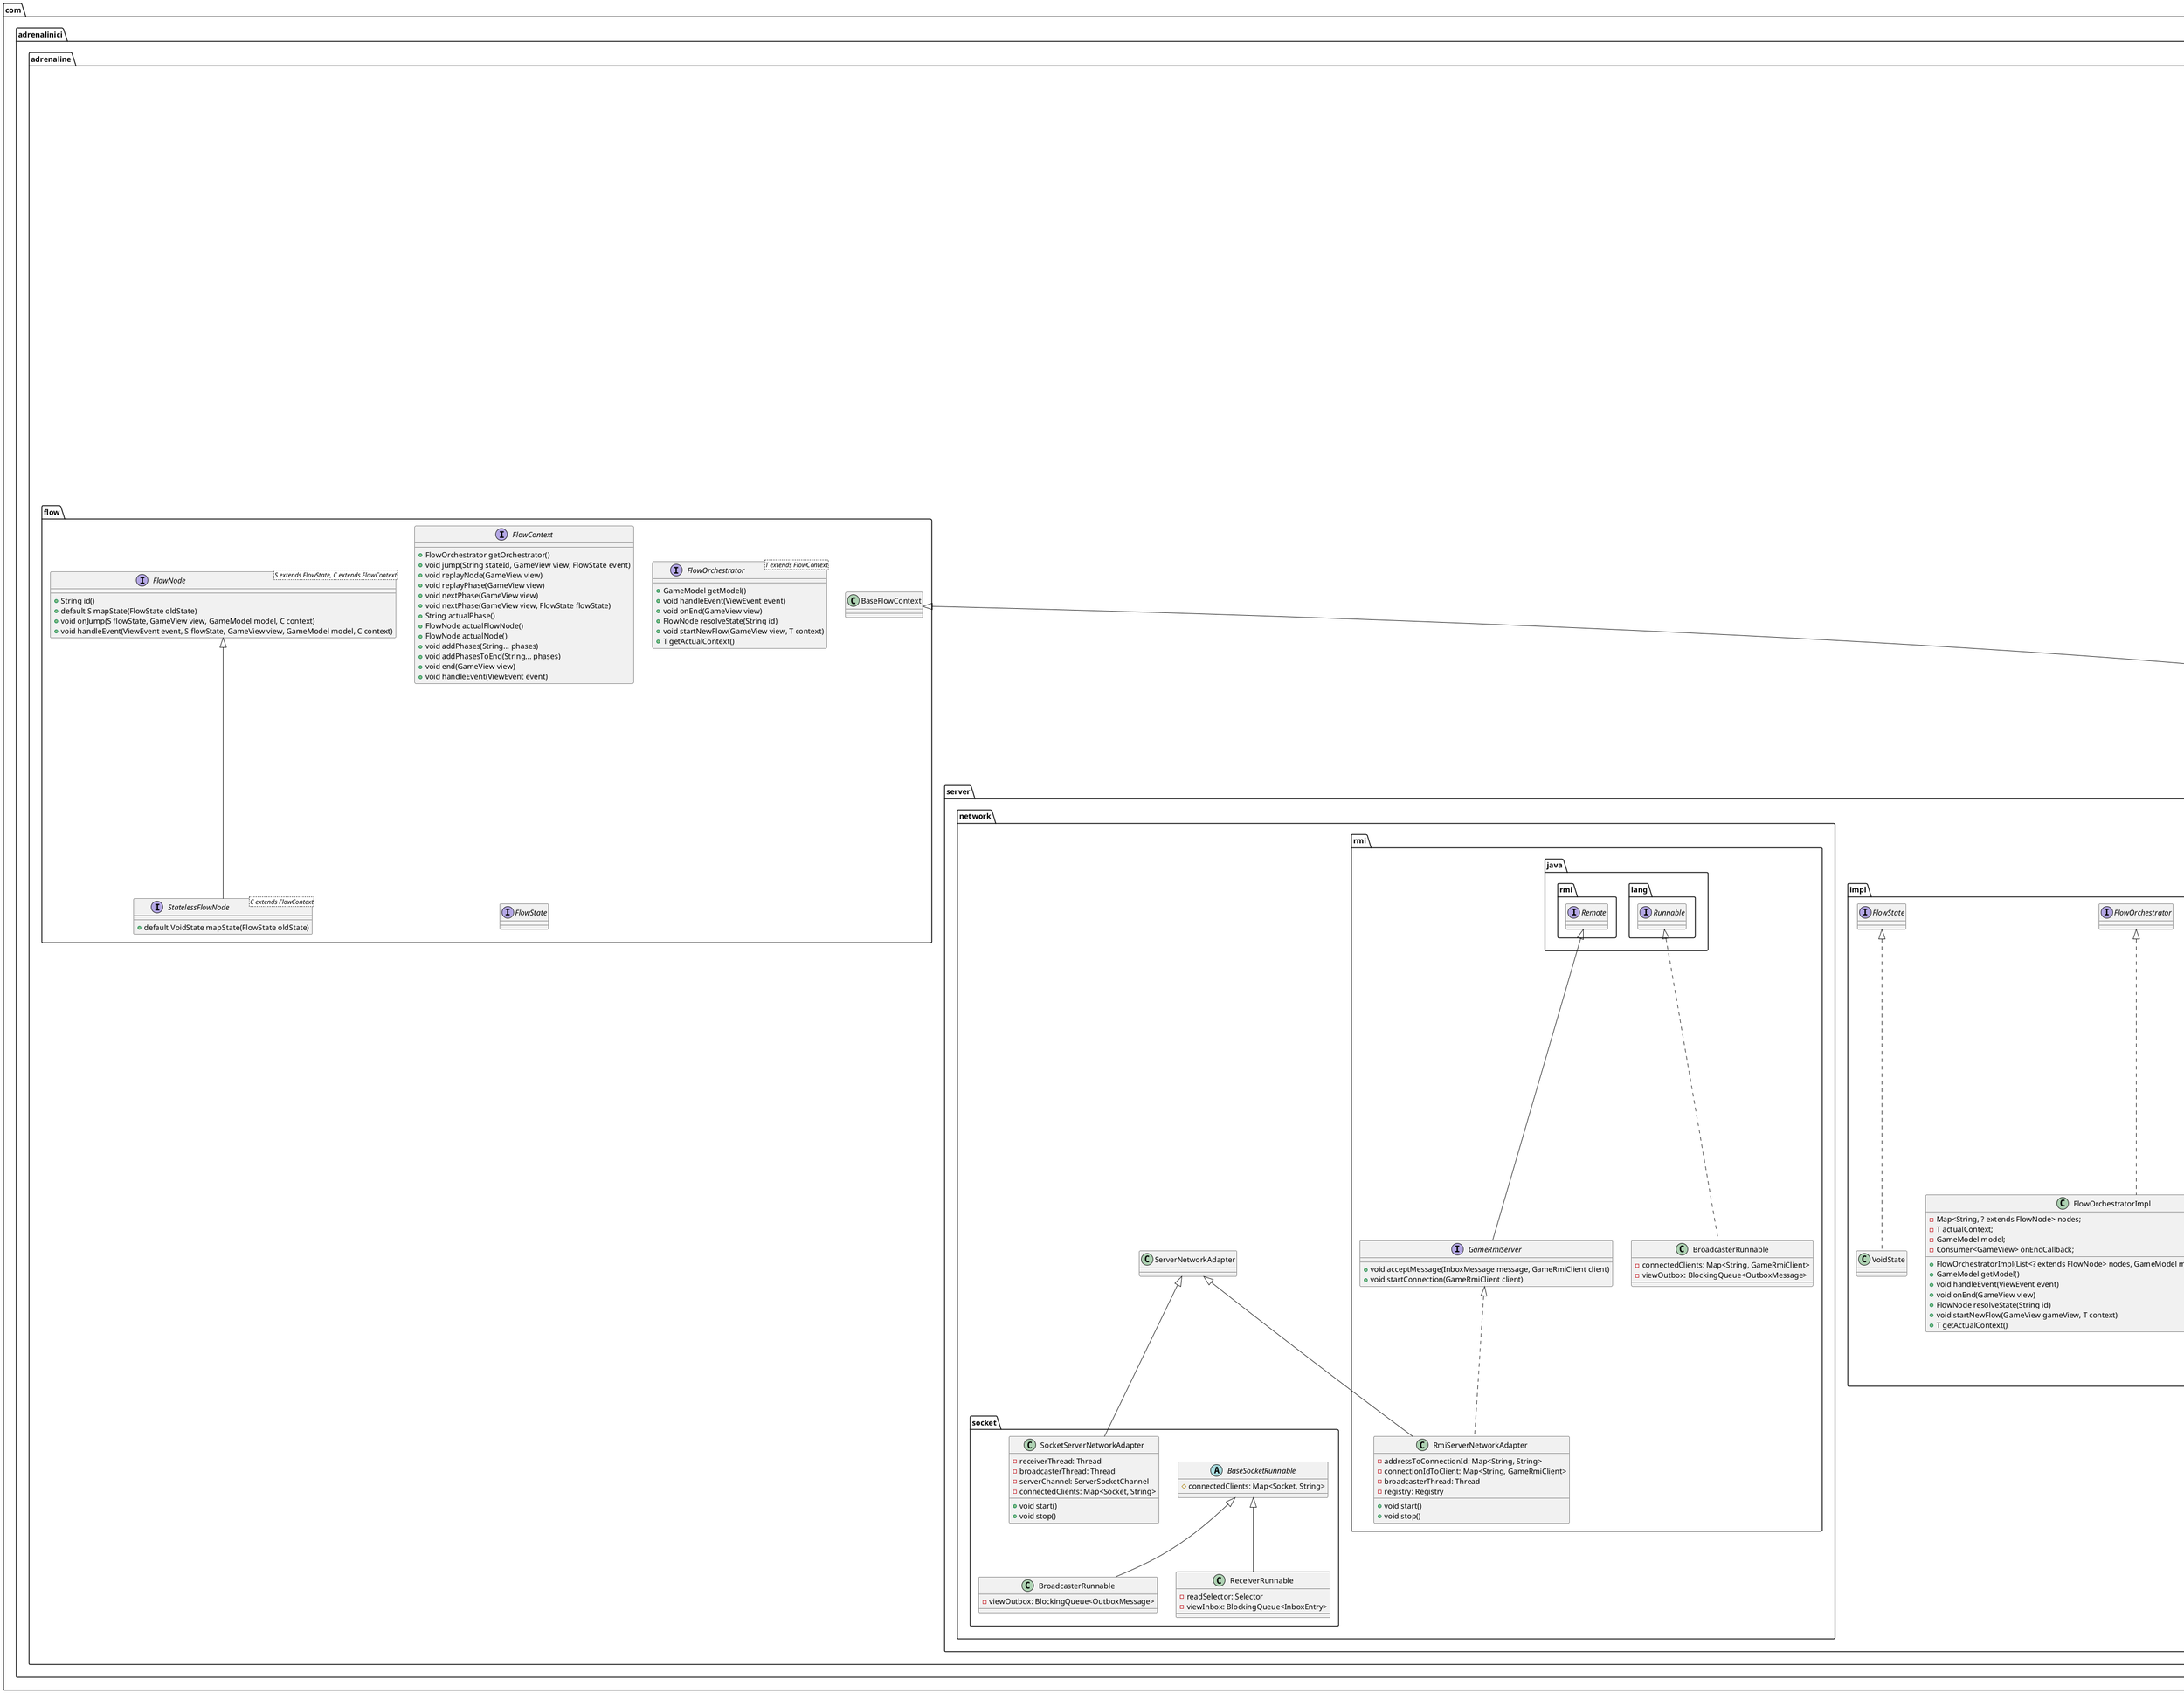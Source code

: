 @startuml

package com.adrenalinici.adrenaline.model {
  class Position {
    -line: int
    -cell: int

    +int cell()
    +int line()
  }

  enum AmmoColor {
      RED
      YELLOW
      BLUE
  }

  interface Gun {
      +List<AmmoColor> getRequiredAmmoToPickup();
      +List<AmmoColor> getRequiredAmmoToReload();
      +void visit(Consumer<AlternativeEffectGun> visitAlternativeEffectGun, Consumer<BaseEffectGun> visitBaseEffectGun)
  }

  BaseGun "1..n"-- AmmoColor: cost

  abstract class BaseGun implements Gun {
      -firstAmmo: AmmoColor
      -extraAmmo: List<AmmoColor>
      -name: String
      -note: Optional<String>
  }

  class AlternativeEffectGun extends BaseGun {
      -firstEffect: Effect
      -secondEffect: Effect
      -secondEffectCost: List<AmmoColor>

      +Effect getFirstEffect()
      +Effect getSecondEffect()
      +List<AmmoColor> getSecondEffectCost()
  }

  AlternativeEffectGun "0..n"-- AmmoColor: "second effect cost"
  AlternativeEffectGun "2..n"-- Effect

  class BaseEffectGun extends BaseGun {
      -baseEffect: Effect
      -firstExtraEffect: Optional<Effect>
      -firstExtraEffectCost: Optional<List<AmmoColor>>
      -secondExtraEffect: Optional<Effect>
      -secondExtraEffectCost: Optional<List<AmmoColor>>

      +Effect getBaseEffect()
      +Optional<Effect> getFirstExtraEffect()
      +Optional<List<AmmoColor>> getFirstExtraEffectCost()
      +Optional<Effect> getSecondExtraEffect()
      +Optional<List<AmmoColor>> getSecondExtraEffectCost()
  }

  BaseEffectGun "1"-- Effect: "first effect"
  BaseEffectGun "0..2"-- Effect: "extra effects"
  BaseEffectGun "0..n"-- AmmoColor: "first extra effect cost"
  BaseEffectGun "0..n"-- AmmoColor: "second extra effect cost"

  class PowerUpCard {
      -ammoColor: AmmoColor
      -powerUpType: PowerUpType
      +AmmoColor getAmmoColor()
      +PowerUpType getPowerUpType()
  }

  PowerUpCard "1..n"-- AmmoColor

  enum PowerUpType {
      VENOM_GRANADE
      SCOPE
      TELEPORT
      KINETIC_RAY
  }

  PowerUpCard "1"-- PowerUpType

  class Effect {
      -name : String
      -description: String
      -configFn: Function<GameController, EffectAvailableConfig>
      -applyFn: BiConsumer<EffectAvailableConfig, GameController>
      +String getName()
      +String getDescription()

      +EffectAvailableConfig generateConfig(GameController controller)
      +void applyEffect(EffectAvailableConfig config, GameController controller)
  }

  class EffectAvailableConfig {
    -hittablePlayers: List<PlayerColor>
    -possiblePreThisPlayerMoves: List<Integer[]>
    -possiblePostThisPlayerMoves: List<Integer[]>
    -possibleEnemiesMovements: Map<PlayerColor, List<PlayerColor>>
  }

  enum PlayerColor {
      GRAY
      YELLOW
      GREEN
      PURPLE
      CYAN
  }

  class PlayerDashboard {
      -ammos: List<AmmoColor>
      -damages: List<PlayerColor>
      -marks: List<PlayerColor>
      -loadedGuns: List<Gun>
      -unloadedGuns: List<Gun>
      -powerUpCards: List<PowerUpCard>
      -skullsNumber: int
      -points: int
      -firstPlayer: boolean

      +void addAmmo(AmmoColor ammo)
      +void removeAmmos(List<AmmoColor> ammos)
      +List<AmmoColor> getAmmos()
      +void addDamages(List<PlayerColor> damages)
      +void removeAllDamages()
      +List<PlayerColor> getDamages()
      +Optional<PlayerColor> getFirstDamage()
      +Optional<PlayerColor> getKillDamage()
      +Optional<PlayerColor> getCruelDamage()
      +void addMarks(List<PlayerColor> marks)
      +void removeMarks(List<PlayerColor> marks)
      +List<PlayerColor> getMarks()
      +void addLoadedGun(Gun loadedGun)
      +void removeLoadedGun(Gun loadedGun)
      +List<Gun> getLoadedGuns()
      +void addUnloadedGun(Gun unloadedGun)
      +void removeUnloadedGun(Gun loadedGun)
      +List<Gun> getUnloadedGuns()
      +void addPowerUpCard(PowerUpCard powerUp)
      +void removePowerUpCard(PowerUpCard powerUp)
      +List<PowerUpCard> getPowerUpCards()
      +void incrementSkullsNumber()
      +int getSkullsNumber()
      +void addPoints(int points)
      +int getPoints()
      +boolean getFirstPlayer()
  }

  PlayerDashboard "0..9"-- AmmoColor
  PlayerDashboard "0..12"-- PlayerColor: "damages"
  PlayerDashboard "0..n"-- PlayerColor: "marks"
  PlayerDashboard "0..3"-- PlayerColor: "guns"
  PlayerDashboard "0..n"-- PowerUpCard: "power up cards"

  class AmmoCard {
      -ammoColor: List<AmmoColor>
      -powerUpCard: Optional<PowerUpCard>

      +List<AmmoColor> getAmmoColor()
      +Optional<PowerUpCard> getPowerUpCard()
  }

  AmmoCard "2..3"-- AmmoColor
  AmmoCard "0..1"-- PowerUpCard

  enum Action {
      MOVE_MOVE_MOVE
      MOVE_PICKUP
      SHOOT
      MOVE_MOVE_PICKUP
      MOVE_SHOOT
      MOVE_RELOAD_SHOOT
      MOVE_MOVE_MOVE_MOVE
      MOVE_MOVE_RELOAD_SHOOT
      MOVE_MOVE_MOVE_PICKUP
  }

  class GameStatus {
      -killScore: List<Map.Entry<PlayerColor, Boolean>>
      -remainingSkulls: int
      -doubleKillScore: List<PlayerColor>
      -roundPlayer: PlayerColor
      -dashboard: Dashboard
      -playerDashboards: List<PlayerDashboard>

      +void addKillScore(PlayerColor playerColor, boolean cruelKill)
      +List<Map.Entry<PlayerColor, Boolean>> getKillScore()
      +int decrementSkulls()
      +int getRemainingSkulls()
      +void addDoubleKillScore(PlayerColor playerColor)
      +List<PlayerColor> getDoubleKillScore()
      +void setRoundPlayer(PlayerColor playerColor)
      +PlayerColor getRoundPlayer()
  }

  com.adrenalinici.adrenaline.observer.Observable <|-- GameStatus: "T::ModelEvent"

  note left: killScore is a list of tuples\nwhere PlayerColor is the color of the\nkiller and the Boolean represents cruel kill

  GameStatus "0..8"-- PlayerColor: "assassins"
  GameStatus "0..n"-- PlayerColor: "double kills"
  GameStatus "1"-- PlayerColor: "round of player"

  class Dashboard {
      -dashboardCells: List<DashboardCell>

      +List<DashboardCell> getDashboardCells()
  }

  enum DashboardCellBoundType{
      OPEN
      WALL
      DOOR
  }

  interface DashboardCell {
      +List<PlayerColor> getPlayersInCell()
      +Optional<DashboardCellBoundType> getNorthDashboardCellBoundType()
      +Optional<DashboardCellBoundType> getSouthDashboardCellBoundType()
      +Optional<DashboardCellBoundType> getWestDashboardCellBoundType()
      +Optional<DashboardCellBoundType> getEastDashboardCellBoundType()
      +Optional<DashboardCell> getNorthDashboardCell()
      +Optional<DashboardCell> getSouthDashboardCell()
      +Optional<DashboardCell> getWestDashboardCell()
      +Optional<DashboardCell> getEastDashboardCell()
      +void visit(Consumer<RespawnDashboardCell> visitRespawnDashboardCell, Consumer<PickupDashboardCell> visitPickupDashboardCell)
  }

  DashboardCell --*"0..n" Dashboard

  abstract class BaseDashboardCell implements DashboardCell {
      -playerInCell: List<PlayerColor>
      -northDashboardCellBoundType: DashboardCellBoundType
      -southDashboardCellBoundType: DashboardCellBoundType
      -westDashboardCellBoundType: DashboardCellBoundType
      -eastDashboardCellBoundType: DashboardCellBoundType
  }

  BaseDashboardCell "4"-- DashboardCellBoundType

  class RespawnDashboardCell extends BaseDashboardCell {
      -availableGuns: List<Gun>
      +List<Gun> getAvailableGuns()
      +void removeAvailableGun(Gun gunToRemove)
      +void addAvailableGun(Gun gunToAdd)
  }

  RespawnDashboardCell "0..3"-- Gun

  class PickupDashboardCell extends BaseDashboardCell {
      -ammoCard: Optional<AmmoCard>
      +AmmoCard getAmmoCard()
      +void setAmmoCard(AmmoCard ammoCard)
      +void removeAmmoCard()
  }

  PickupDashboardCell "0..1"-- AmmoCard

}

package com.adrenalinici.adrenaline.view.events {
  interface ViewEvent {
    +GameView getGameView()
  }

  class FirstTurnEvent implements ViewEvent {
    -player: PlayerColor
    +PlayerColor getPlayer()
  }

  class NewTurnEvent implements ViewEvent {
    -player: PlayerColor
    +PlayerColor getPlayer()
  }

  class ActionChosenEvent implements ViewEvent {
    -action: Action
    +Action getAction()
  }

  class MovementChosenEvent implements ViewEvent {
    -movement: Position
    +Position getMovement()
  }

  class GunChosenEvent implements ViewEvent {
    -gun: Gun
    +Gun getChosenGun()
  }

  class ChosenEffectConfigurationEvent implements ViewEvent {
    -playersToHit: List<PlayerColor>
    -effectToApply: Effect
    -numberOfScopePowerUpUsed: int
    +List<PlayerColor> getPlayersToHit()
    +Effect getEffectToApply()
    +int getNumberOfScopePowerUpUsed()
  }

  class ChosenRespawnLocationEvent implements ViewEvent {
    -respawnCell: Position
    +Position getRespawnCell()
  }

  class ReloadGunsEvent implements ViewEvent {
    -gunsToReload: List<Gun>
    +List<Gun> getGunsToReload()
  }

  class ChosenBaseEffectConfigurationEvent implements ViewEvent {
    -baseEffectPlayersToHit: List<PlayerColor>
    -extraEffectOnePlayersToHit: List<PlayerColor>
    -extraEffectTwoPlayersToHit: List<PlayerColor>
    -numberOfScopePowerUpUsed: int
    +List<PlayerColor> getBaseEffectPlayersToHit()
    +PlayerColor getExtraEffectOnePlayersToHit()
    +PlayerColor getExtraEffectTwoPlayersToHit()
    +int getNumberOfScopePowerUpUsed()
  }

  class VenomGranadeChosenEvent implements ViewEvent{
    -chosenVenomGranades: List<PowerUpCard>
    +List<PowerUpCard> getChosenVenomGranades()
  }

  class EnemyChosenEvent implements ViewEvent{
    -chosenEnemy: PlayerColor
    +PlayerColor getChosenEnemy()
  }

  class EnemyMovementChosenEvent implements ViewEvent{
    -chosenEnemyMovement: Position
    +Position getChosenEnemyMovement()
  }
}

package com.adrenalinici.adrenaline.model.events {
  interface ModelEvent{
    +GameStatus getGameStatus()
  }

  class DashboardCellUpdatedEvent implements ModelEvent{
    -dashboard: Dashboard
    -dashboardCell: DashboardCell
    +Dashboard getDashboard()
    +DashboardCell getDashboardCell()
  }

  class PlayerDashboardUpdatedEvent implements ModelEvent{
    -playerDashboard: PlayerDashboard
    +PlayerDashboard getPlayerDashboard()
  }

  class GameStatusUpdatedEvent implements ModelEvent{
    -killerColor: PlayerColor
    -cruelKill: Boolean
  }
}

package com.adrenalinici.adrenaline.server.controller.guns {
  abstract class AlternativeEffectGunFactory implements GunFactory {
    + AlternativeEffectGun getModelGun (String key, ObjectNode config)
    + public DecoratedAlternativeEffectGun getDecoratedGun(String key, ObjectNode config)
  }

  abstract class BaseEffectGunFactory implements GunFactory {
   +BaseEffectGun getModelGun(String key, ObjectNode config)
   +DecoratedBaseEffectGun getDecoratedGun(String key, ObjectNode config)
  }

  class MachineGunGunFactory extends BaseEffectGunFactory {
    +boolean canConsume(String key, ObjectNode config)
    +List<ControllerFlowNode> getAdditionalNodes(String key, ObjectNode config)
  }

  class ZX2GunFactory extends AlternativeEffectGunFactory {

    + boolean canConsume(String key, ObjectNode config)
    + List<ControllerFlowNode> getAdditionalNodes(String key, ObjectNode config)
  }
}

package com.adrenalinici.adrenaline.server.controller {

  class ControllerFlowContext extends com.adrenalinici.adrenaline.flow.BaseFlowContext {
    -int remainingActions;
    -PlayerColor turnOfPlayer;
    - List<PlayerColor> killedPlayers;
    - GunLoader loader;

    + int getRemainingActions()
    + ControllerFlowContext setRemainingActions(int remainingActions)
    + ControllerFlowContext decrementRemainingActions()
    + PlayerColor getTurnOfPlayer()
    + ControllerFlowContext setTurnOfPlayer(PlayerColor turnOfPlayer)
    + List<PlayerColor> getKilledPlayers()
    + ControllerFlowContext setKilledPlayers(List<PlayerColor> killedPlayers)
    + GunLoader getGunLoader()
  }

  interface ControllerFlowNode extends FlowNode

  class DecoratedEffect {
    - Effect effect
    - List<String> additionalPhases
    - List<AmmoColor> requiredAmmos

    + Effect get()
    + String getId()
    + String getName()
    + String getDescription()
    + List<AmmoColor> getRequiredAmmos()
    + List<String> getAdditionalPhases()
  }

  class GameController  {
    - GameModel gameModel
    - FlowOrchestrator<ControllerFlowContext> flowOrchestrator

    + public GameController(List<? extends FlowNode> flowNodes, GameModel gameModel)
    + void onEvent(ViewEvent event)
    - PlayerColor nextTurnPlayer()
    + endTurnCallback(GameView view)
    - void startNewTurn(GameView view, PlayerColor player)
    # ControllerFlowContext getFlowContext()
  }

  interface GunFactory {

    +boolean canConsume(String key, ObjectNode config)

    + Gun getModelGun(String key, ObjectNode config)
    + DecoratedGun getDecoratedGun(String key, ObjectNode config)
    + List<ControllerFlowNode> getAdditionalNodes(String key, ObjectNode config)
  }

  class GunLoader {
    - List<GunFactory> factories

    + GunLoader(List<GunFactory> factories)
    + Gun getModelGun(String id)
    + DecoratedGun getDecoratedGun(String id)
    + List<ControllerFlowNode> getAdditionalNodes(String id)
    + GunFactory resolveGunFactory(String id)
    + {static} JsonNode getGunConfigJson(String id)
  }

  class CardDeck<T> {
    -List<T> queue

    +CardDeck(List<T> queue)
    +Optional<T> getCard()
  }

  interface StatelessControllerFlowNode extends StatelessFlowNode

  com.adrenalinici.adrenaline.observer.Observer <|.. GameController: "T::ViewEvent"

  interface DecoratedGun extends com.adrenalinici.adrenaline.model.Gun {
    - Gun gun
    - List<String> phases

    + DecoratedGun(Gun gun, List<String> phases)
    + Gun get()
    +void visit(Consumer<AlternativeEffectGun> visitAlternativeEffectGun, Consumer<BaseEffectGun> visitBaseEffectGun)
    + String getId()
    + List<AmmoColor> getRequiredAmmoToPickup()
    + List<AmmoColor> getRequiredAmmoToReload()
    + String getName()
    + Optional<String> getNote()
    + List<String> getPhases()
  }

  class DecoratedAlternativeEffectGun extends DecoratedGun {
    - DecoratedEffect firstEffect
    - DecoratedEffect secondEffect

    + DecoratedEffect getFirstEffect()
    + DecoratedEffect getSecondEffect()
    + AlternativeEffectGun get()
  }

  class DecoratedBaseEffectGun extends DecoratedGun {
    - DecoratedEffect baseEffect
    - DecoratedEffect firstExtraEffect
    - DecoratedEffect secondExtraEffect

    + DecoratedEffect getBaseEffect()
    + List<AmmoColor> getFirstExtraEffectCost()
    + DecoratedEffect getFirstExtraEffect()
    + boolean hasFirstExtraEffect()
    + List<AmmoColor> getSecondExtraEffectCost()
    + DecoratedEffect getSecondExtraEffect()
    + boolean hasSecondExtraEffect()
    + BaseEffectGun get()
  }

}

package com.adrenalinici.adrenaline.server.controller.nodes {

  enum ControllerNodes {
      START_TURN
      PICKUP
      RELOAD
      CHOOSE_ACTION
      RESPAWN_KILLED_PEOPLE
      CHOOSE_GUN
      CHOOSE_PLAYER_TO_HIT
      ALTERNATIVE_GUN_START
      BASE_GUN_START
  }

  class ChooseActionFlowNode implements StatelessControllerFlowNode

  class ChooseGunFlowNode implements StatelessControllerFlowNode

  class ChooseMovementFlowNode implements StatelessControllerFlowNode {
    -int distance
  }

  class NewTurnFlowNode implements StatelessControllerFlowNode

  class PickupFlowNode implements StatelessControllerFlowNode

  class ReloadFlowNode implements StatelessControllerFlowNode
}

package com.adrenalinici.adrenaline.server.controller.nodes.guns {

  abstract class GunFlowState implements FlowState {
    -chosenGun: DecoratedGun
    -chosenPlayersToHit: List<PlayerColor>
    -hitPlayers: List<PlayerColor>
  }

  class AlternativeEffectGunFlowState extends GunFlowState {
    -firstEffect: Boolean
    -chosenEffect: DecoratedEffect
  }

  class BaseEffectGunFlowState extends GunFlowState {
    -activatedFirstExtraEffect: boolean
    -activatedSecondExtraEffect: boolean
  }

  class ApplyAlternativeGunFlowNode implements ControllerFlowNode {
    -nodeId: String
    -consumer: TriConsumer<AlternativeEffectGunFlowState, GameModel, ControllerFlowContext>
  }

  class ApplyBaseGunFlowNode implements ControllerFlowNode {
    -nodeId: String
    -consumer: TriConsumer<BaseEffectGunFlowState, GameModel, ControllerFlowContext>
  }

  class ChooseAlternativeEffectForGunFlowNode implements ControllerFlowNode
  class ChooseBaseEffectForGunFlowNode implements ControllerFlowNode
  class ChoosePlayersToHitFlowNode implements ControllerFlowNode
}

package com.adrenalinici.adrenaline.flow {

  interface FlowContext {
    + FlowOrchestrator getOrchestrator()
    + void jump(String stateId, GameView view, FlowState event)
    + void replayNode(GameView view)
    + void replayPhase(GameView view)
    + void nextPhase(GameView view)
    + void nextPhase(GameView view, FlowState flowState)
    + String actualPhase()
    + FlowNode actualFlowNode()
    + FlowNode actualNode()
    + void addPhases(String... phases)
    + void addPhasesToEnd(String... phases)
    + void end(GameView view)
    + void handleEvent(ViewEvent event)
  }

  interface FlowNode<S extends FlowState, C extends FlowContext> {
      + String id()
      + default S mapState(FlowState oldState)
      + void onJump(S flowState, GameView view, GameModel model, C context)
      + void handleEvent(ViewEvent event, S flowState, GameView view, GameModel model, C context)
  }

  interface FlowOrchestrator<T extends FlowContext> {
      + GameModel getModel()
      + void handleEvent(ViewEvent event)
      + void onEnd(GameView view)
      + FlowNode resolveState(String id)
      + void startNewFlow(GameView view, T context)
      + T getActualContext()
  }

  interface FlowState

  interface StatelessFlowNode<C extends FlowContext> extends FlowNode {
    + default VoidState mapState(FlowState oldState)
  }
}

package com.adrenalinici.adrenaline.server.impl {
  abstract class BaseFlowContext implements FlowContext {
    - FlowNode actualNode;
    # FlowState actualState;
    - String actualPhaseId;
    - List<String> phasesQueue;
    - FlowOrchestrator orchestrator;
    - int actualIndex;

    + BaseFlowContext(FlowOrchestrator orchestrator)
    + FlowOrchestrator getOrchestrator()
    + void jump(String stateId, GameView view, FlowState state)
    + void replayNode(GameView view) {
    + void nextPhase(GameView view, FlowState flowState)
    + String actualPhase()
    + FlowNode actualFlowNode()
    + FlowNode actualNode()
    + void replayPhase(GameView view)
    + void addPhases(String... phases)
    + void addPhasesToEnd(String... phases)
    + void end(GameView view)
    + void handleEvent(ViewEvent event)
    + List<String> getPhasesQueue()
  }

  class FlowOrchestratorImpl<T extends FlowContext> implements FlowOrchestrator {

    -Map<String, ? extends FlowNode> nodes;
    -T actualContext;
    -GameModel model;
    -Consumer<GameView> onEndCallback;

    +FlowOrchestratorImpl(List<? extends FlowNode> nodes, GameModel model, Consumer<GameView> onEndCallback)
    +GameModel getModel()
    +void handleEvent(ViewEvent event)
    +void onEnd(GameView view)
    +FlowNode resolveState(String id)
    +void startNewFlow(GameView gameView, T context)
    +T getActualContext()
  }

  class VoidState implements FlowState
}

package com.adrenalinici.adrenaline.view {
  class GameView {
    +void showAvailableActions(List<Action> actions)
    +void showAvailableMovements(List<Position> positions)
    +void showNextTurn(PlayerColor player)
    +void showReloadableGuns(List<Gun> guns)
    +void showLoadedGuns(List<Gun> guns)
    +void showBaseGunExtraEffects(List<Effect> effects)
    +void showAvailableRespawnLocations(List<AmmoColor> respawnLocations)
    +void showAvailableAlternativeEffectsGun(Effect firstEffect, Effect secondEffect)
    +void showChoosePlayerToHit(List<PlayerColor> players)
    +void showChoosePlayerToMove(Map<PlayerColor, List<Position>> availableMovements)
    +void showAvailableExtraEffects(Effect firstExtraEffect, Effect secondExtraEffect)
    +void showAvailableVenomGranades(PlayerColor player)
    +void showAvailablePowerUpCards(PlayerColor player)
    +void showAvailableEnemyMovements(List<Position> positions)
    +void showAvailableGuns(List<Gun> guns)
    +void showAvailableGunsToPickup(List<Gun> guns)
  }

  com.adrenalinici.adrenaline.observer.Observable <|-- GameView: "T::ViewEvent"
  com.adrenalinici.adrenaline.observer.Observer <|.. GameView: "T::ModelEvent"

  note bottom: the two different showApplicableEffects methods are called from AlternativeEffectGun (first one) and from BaseEffectGun (second one)
}

package com.adrenalinici.adrenaline.observer {
   interface Observer<T>
   class Observable<T>
}

package com.adrenalinici.adrenaline.network.inbox {
  interface InboxMessage

  class InboxEntry {
    -connectionId: String
    -message: InboxMessage

    +String getConnectionId()
    +InboxMessage getMessage()
  }
  
  class ViewEventMessage implements InboxMessage {
    -viewEvent: ViewEvent
    
    +ViewEvent getViewEvent()
  }
  
  class ConnectedPlayerMessage implements InboxMessage
  
  class DisconnectedPlayerMessage implements InboxMessage
  
  class ChosenMyPlayerColorMessage implements InboxMessage {
    -color: PlayerColor
    
    +PlayerColor getColor()
  }
}

package com.adrenalinici.adrenaline.network.outbox {
  interface OutboxMessage

  class AvailableActionsMessage implements OutboxMessage
  class AvailableAlternativeEffectsGunMessage implements OutboxMessage
  class AvailableEnemyExtraMovementsMessage implements OutboxMessage
  class AvailableExtraEffectsMessage implements OutboxMessage
  class AvailableGunsToPickupMessage implements OutboxMessage
  class AvailableMovementsMessage implements OutboxMessage
  class AvailablePowerUpCardsMessage implements OutboxMessage
  class AvailableRespawnLocationsMessage implements OutboxMessage
  class AvailableVenomGrenadesMessage implements OutboxMessage
  class baseGunExtraEffectsMessage implements OutboxMessage
  class ChooseMyPlayerMessage implements OutboxMessage
  class ChoosePlayerToHitMessage implements OutboxMessage
  class ChoosePlayerToMoveMessage implements OutboxMessage
  class LoadedGunsMessage implements OutboxMessage
  class ModelEventMessage implements OutboxMessage
  class NextTurnMessage implements OutboxMessage
  class ReloadableGunsMessage implements OutboxMessage
}

package com.adrenalinici.adrenaline.client.client {
  class ClientViewProxy {
    -view: BaseClientGameView

    +void handleNewServerMessage(OutboxMessage message)
  }

  com.adrenalinici.adrenaline.observer.Observable <|-- ClientViewProxy: "T::InboxMessage"

  class ClientNetworkAdapter implements java.lang.Runnable {
    -clientViewOutbox: BlockingQueue<InboxMessage>
    -clientViewInbox: BlockingQueue<OutboxMessage>
    -proxy: ClientViewProxy

    +void initialize()
    +void run()
    +void stop()
  }

  com.adrenalinici.adrenaline.observer.Observer <|-- ClientNetworkAdapter: "T::InboxMessage"
}

package com.adrenalinici.adrenaline.client.client.rmi {
  interface GameRmiClient extends java.rmi.Remote {
    +void acceptMessage(OutboxMessage message)
  }

  class GameRmiClientImpl implements GameRmiClient {
    -clientViewInbox: BlockingQueue<OutboxMessage>
  }

  class RmiClientNetworkAdapter extends ClientNetworkAdapter {
    -registry: Registry
    -server: GameRmiServer
    -senderThread: Thread
  }

  class SenderRunnable implements java.lang.Runnable {
    -clientViewOutbox: BlockingQueue<InboxMessage>
    -server: GameRmiServer
    -client: GameRmiClient
  }
}

package com.adrenalinici.adrenaline.client.client.socket {

  class SocketClientNetworkAdapter extends ClientNetworkAdapter {
    -receiverThread: Thread
    -senderThread: Thread
    -channel: SocketChannel
  }

  class ReceiverRunnable implements java.lang.Runnable {
    -clientViewInbox: BlockingQueue<OutboxMessage>
    -channel: SocketChannel
  }

  class SenderRunnable implements java.lang.Runnable {
    -clientViewOutbox: BlockingQueue<InboxMessage>
    -channel: SocketChannel
  }
}

package com.adrenalinici.adrenaline.network.server {
  abstract class BaseGameViewServer implements GameView, java.lang.Runnable {
    -inbox: BlockingQueue<InboxEntry>
    -outbox: BlockingQueue<OutboxMessage>
    -connectedPlayers: Map<String, PlayerColor>
    -availablePlayers: Set<PlayerColor>

    +void run()
    -void checkStartMatch()
    -void checkResumeMatch()
    #void broadcast(OutboxMessage en)
  }

  com.adrenalinici.adrenaline.observer.Observable <|-- BaseGameViewServer: "T::DecoratedEvent<ViewEvent, BaseGameViewServer>"

  class GameViewServer extends BaseGameViewServer

  abstract class ServerNetworkAdapter {
    -inbox: BlockingQueue<InboxEntry>
    -outbox: BlockingQueue<OutboxMessage>

    +abstract void start()
    +abstract void stop()
  }

}

package com.adrenalinici.adrenaline.server.network.socket {
  abstract class BaseSocketRunnable {
    #connectedClients: Map<Socket, String>
  }

  class BroadcasterRunnable extends BaseSocketRunnable {
    -viewOutbox: BlockingQueue<OutboxMessage>
  }

  class ReceiverRunnable extends BaseSocketRunnable {
    -readSelector: Selector
    -viewInbox: BlockingQueue<InboxEntry>
  }

  class SocketServerNetworkAdapter extends com.adrenalinici.adrenaline.server.network.ServerNetworkAdapter {
    -receiverThread: Thread
    -broadcasterThread: Thread
    -serverChannel: ServerSocketChannel
    -connectedClients: Map<Socket, String>

    +void start()
    +void stop()
  }

}

package com.adrenalinici.adrenaline.server.network.rmi {
  interface GameRmiServer extends java.rmi.Remote {
    +void acceptMessage(InboxMessage message, GameRmiClient client)
    +void startConnection(GameRmiClient client)
  }

  class BroadcasterRunnable implements java.lang.Runnable {
    -connectedClients: Map<String, GameRmiClient>
    -viewOutbox: BlockingQueue<OutboxMessage>
  }

  class RmiServerNetworkAdapter extends com.adrenalinici.adrenaline.server.network.ServerNetworkAdapter implements GameRmiServer {
    -addressToConnectionId: Map<String, String>
    -connectionIdToClient: Map<String, GameRmiClient>
    -broadcasterThread: Thread
    -registry: Registry

    +void start()
    +void stop()
  }

}

@enduml

